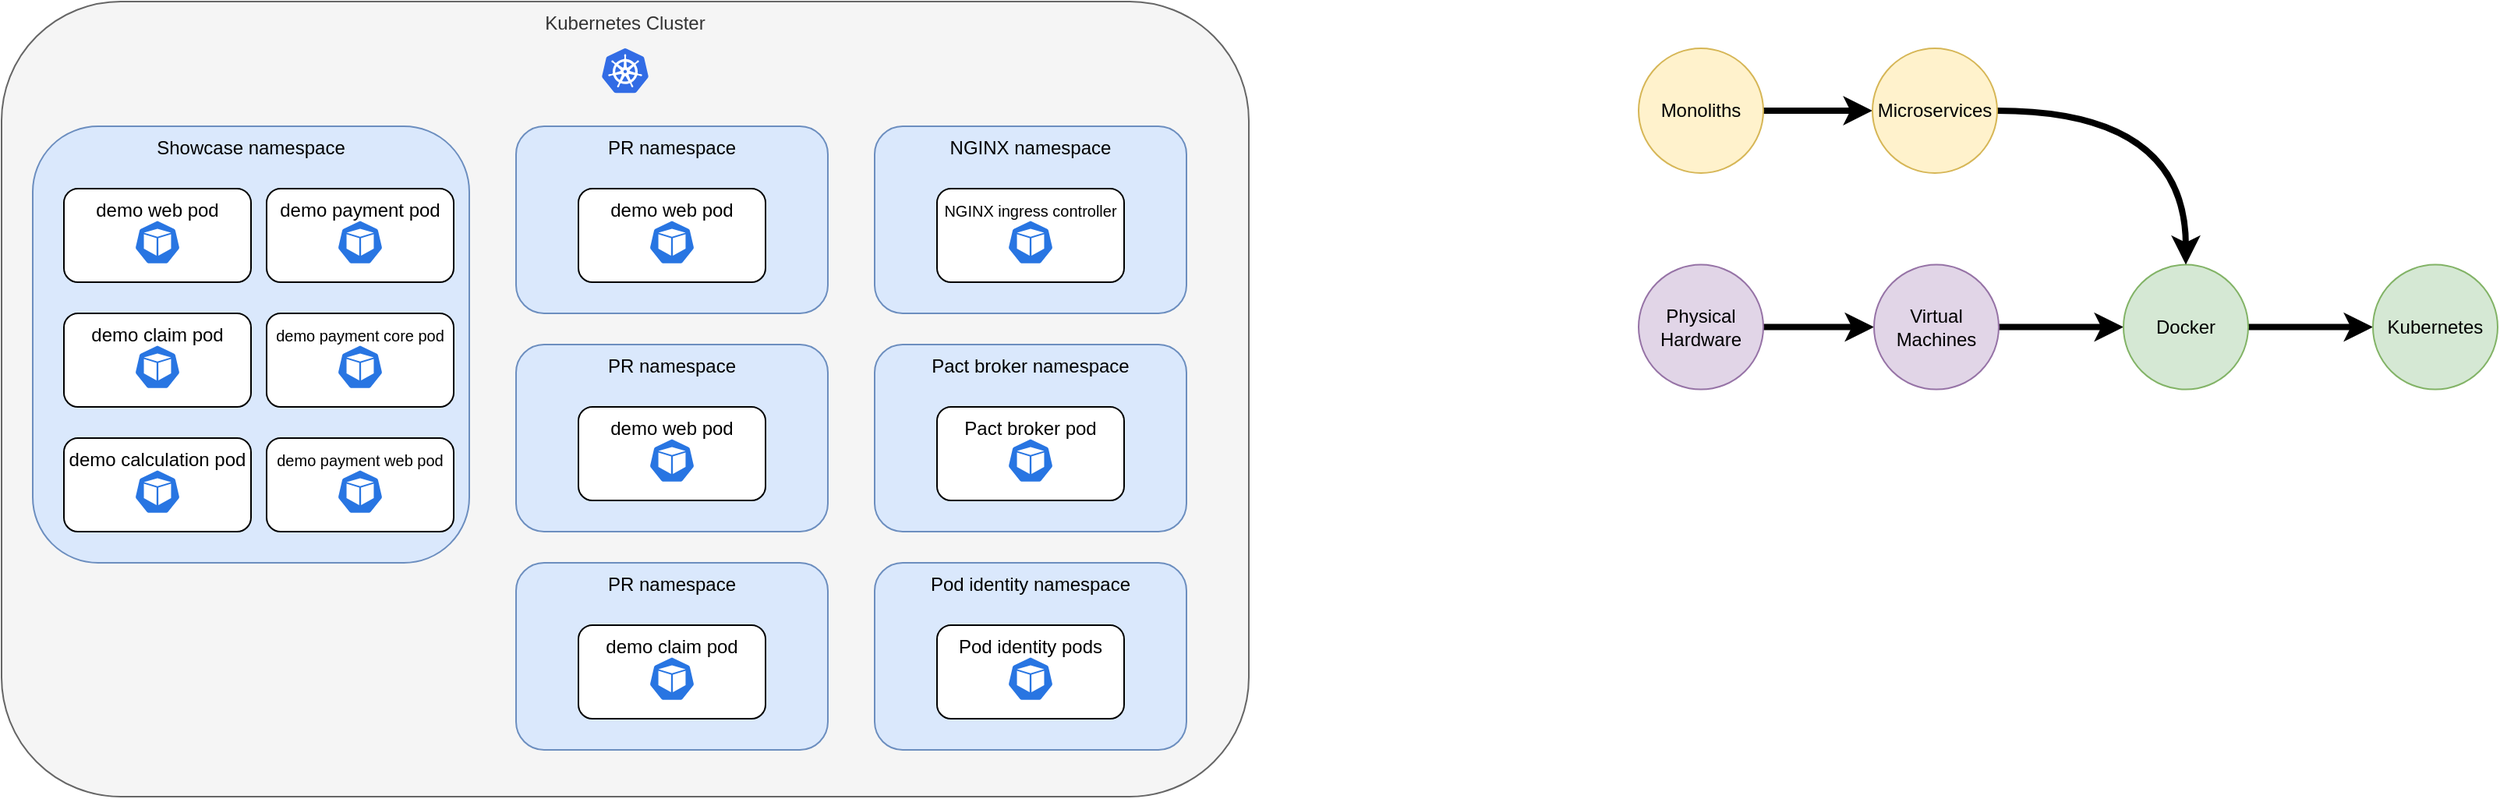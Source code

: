 <mxfile version="13.6.6" type="github">
  <diagram id="bVwzVA2QB-TCneLjOnaE" name="Page-1">
    <mxGraphModel dx="1422" dy="713" grid="1" gridSize="10" guides="1" tooltips="1" connect="1" arrows="1" fold="1" page="1" pageScale="1" pageWidth="827" pageHeight="1169" math="0" shadow="0">
      <root>
        <mxCell id="0" />
        <mxCell id="1" parent="0" />
        <mxCell id="D4DUJ76G0orAwDeF6ANS-1" value="Kubernetes Cluster" style="rounded=1;whiteSpace=wrap;html=1;horizontal=1;verticalAlign=top;fillColor=#f5f5f5;strokeColor=#666666;fontColor=#333333;" parent="1" vertex="1">
          <mxGeometry x="40" y="30" width="800" height="510" as="geometry" />
        </mxCell>
        <mxCell id="D4DUJ76G0orAwDeF6ANS-2" value="Showcase namespace" style="rounded=1;whiteSpace=wrap;html=1;verticalAlign=top;fillColor=#dae8fc;strokeColor=#6c8ebf;" parent="1" vertex="1">
          <mxGeometry x="60" y="110" width="280" height="280" as="geometry" />
        </mxCell>
        <mxCell id="D4DUJ76G0orAwDeF6ANS-3" value="demo web pod" style="rounded=1;whiteSpace=wrap;html=1;verticalAlign=top;" parent="1" vertex="1">
          <mxGeometry x="80" y="150" width="120" height="60" as="geometry" />
        </mxCell>
        <mxCell id="D4DUJ76G0orAwDeF6ANS-4" value="" style="html=1;dashed=0;whitespace=wrap;fillColor=#2875E2;strokeColor=#ffffff;points=[[0.005,0.63,0],[0.1,0.2,0],[0.9,0.2,0],[0.5,0,0],[0.995,0.63,0],[0.72,0.99,0],[0.5,1,0],[0.28,0.99,0]];shape=mxgraph.kubernetes.icon;prIcon=pod;aspect=fixed;" parent="1" vertex="1">
          <mxGeometry x="125" y="170" width="30" height="28.8" as="geometry" />
        </mxCell>
        <mxCell id="D4DUJ76G0orAwDeF6ANS-5" value="" style="aspect=fixed;html=1;points=[];align=center;image;fontSize=12;image=img/lib/mscae/Kubernetes.svg;" parent="1" vertex="1">
          <mxGeometry x="425" y="60" width="30" height="28.8" as="geometry" />
        </mxCell>
        <mxCell id="D4DUJ76G0orAwDeF6ANS-6" value="demo claim pod" style="rounded=1;whiteSpace=wrap;html=1;verticalAlign=top;" parent="1" vertex="1">
          <mxGeometry x="80" y="230" width="120" height="60" as="geometry" />
        </mxCell>
        <mxCell id="D4DUJ76G0orAwDeF6ANS-7" value="" style="html=1;dashed=0;whitespace=wrap;fillColor=#2875E2;strokeColor=#ffffff;points=[[0.005,0.63,0],[0.1,0.2,0],[0.9,0.2,0],[0.5,0,0],[0.995,0.63,0],[0.72,0.99,0],[0.5,1,0],[0.28,0.99,0]];shape=mxgraph.kubernetes.icon;prIcon=pod;aspect=fixed;" parent="1" vertex="1">
          <mxGeometry x="125" y="250" width="30" height="28.8" as="geometry" />
        </mxCell>
        <mxCell id="D4DUJ76G0orAwDeF6ANS-8" value="demo payment pod" style="rounded=1;whiteSpace=wrap;html=1;verticalAlign=top;" parent="1" vertex="1">
          <mxGeometry x="210" y="150" width="120" height="60" as="geometry" />
        </mxCell>
        <mxCell id="D4DUJ76G0orAwDeF6ANS-9" value="" style="html=1;dashed=0;whitespace=wrap;fillColor=#2875E2;strokeColor=#ffffff;points=[[0.005,0.63,0],[0.1,0.2,0],[0.9,0.2,0],[0.5,0,0],[0.995,0.63,0],[0.72,0.99,0],[0.5,1,0],[0.28,0.99,0]];shape=mxgraph.kubernetes.icon;prIcon=pod;aspect=fixed;" parent="1" vertex="1">
          <mxGeometry x="255" y="170" width="30" height="28.8" as="geometry" />
        </mxCell>
        <mxCell id="D4DUJ76G0orAwDeF6ANS-10" value="&lt;font style=&quot;font-size: 10px&quot;&gt;demo payment core pod&lt;/font&gt;" style="rounded=1;whiteSpace=wrap;html=1;verticalAlign=top;" parent="1" vertex="1">
          <mxGeometry x="210" y="230" width="120" height="60" as="geometry" />
        </mxCell>
        <mxCell id="D4DUJ76G0orAwDeF6ANS-11" value="" style="html=1;dashed=0;whitespace=wrap;fillColor=#2875E2;strokeColor=#ffffff;points=[[0.005,0.63,0],[0.1,0.2,0],[0.9,0.2,0],[0.5,0,0],[0.995,0.63,0],[0.72,0.99,0],[0.5,1,0],[0.28,0.99,0]];shape=mxgraph.kubernetes.icon;prIcon=pod;aspect=fixed;" parent="1" vertex="1">
          <mxGeometry x="255" y="250" width="30" height="28.8" as="geometry" />
        </mxCell>
        <mxCell id="D4DUJ76G0orAwDeF6ANS-12" value="&lt;font style=&quot;font-size: 10px&quot;&gt;demo payment web pod&lt;/font&gt;" style="rounded=1;whiteSpace=wrap;html=1;verticalAlign=top;" parent="1" vertex="1">
          <mxGeometry x="210" y="310" width="120" height="60" as="geometry" />
        </mxCell>
        <mxCell id="D4DUJ76G0orAwDeF6ANS-13" value="" style="html=1;dashed=0;whitespace=wrap;fillColor=#2875E2;strokeColor=#ffffff;points=[[0.005,0.63,0],[0.1,0.2,0],[0.9,0.2,0],[0.5,0,0],[0.995,0.63,0],[0.72,0.99,0],[0.5,1,0],[0.28,0.99,0]];shape=mxgraph.kubernetes.icon;prIcon=pod;aspect=fixed;" parent="1" vertex="1">
          <mxGeometry x="255" y="330" width="30" height="28.8" as="geometry" />
        </mxCell>
        <mxCell id="D4DUJ76G0orAwDeF6ANS-14" value="demo calculation pod" style="rounded=1;whiteSpace=wrap;html=1;verticalAlign=top;" parent="1" vertex="1">
          <mxGeometry x="80" y="310" width="120" height="60" as="geometry" />
        </mxCell>
        <mxCell id="D4DUJ76G0orAwDeF6ANS-15" value="" style="html=1;dashed=0;whitespace=wrap;fillColor=#2875E2;strokeColor=#ffffff;points=[[0.005,0.63,0],[0.1,0.2,0],[0.9,0.2,0],[0.5,0,0],[0.995,0.63,0],[0.72,0.99,0],[0.5,1,0],[0.28,0.99,0]];shape=mxgraph.kubernetes.icon;prIcon=pod;aspect=fixed;" parent="1" vertex="1">
          <mxGeometry x="125" y="330" width="30" height="28.8" as="geometry" />
        </mxCell>
        <mxCell id="D4DUJ76G0orAwDeF6ANS-16" value="PR namespace" style="rounded=1;whiteSpace=wrap;html=1;verticalAlign=top;fillColor=#dae8fc;strokeColor=#6c8ebf;" parent="1" vertex="1">
          <mxGeometry x="370" y="110" width="200" height="120" as="geometry" />
        </mxCell>
        <mxCell id="D4DUJ76G0orAwDeF6ANS-17" value="demo web pod" style="rounded=1;whiteSpace=wrap;html=1;verticalAlign=top;" parent="1" vertex="1">
          <mxGeometry x="410" y="150" width="120" height="60" as="geometry" />
        </mxCell>
        <mxCell id="D4DUJ76G0orAwDeF6ANS-18" value="" style="html=1;dashed=0;whitespace=wrap;fillColor=#2875E2;strokeColor=#ffffff;points=[[0.005,0.63,0],[0.1,0.2,0],[0.9,0.2,0],[0.5,0,0],[0.995,0.63,0],[0.72,0.99,0],[0.5,1,0],[0.28,0.99,0]];shape=mxgraph.kubernetes.icon;prIcon=pod;aspect=fixed;" parent="1" vertex="1">
          <mxGeometry x="455" y="170" width="30" height="28.8" as="geometry" />
        </mxCell>
        <mxCell id="D4DUJ76G0orAwDeF6ANS-19" value="PR namespace" style="rounded=1;whiteSpace=wrap;html=1;verticalAlign=top;fillColor=#dae8fc;strokeColor=#6c8ebf;" parent="1" vertex="1">
          <mxGeometry x="370" y="250" width="200" height="120" as="geometry" />
        </mxCell>
        <mxCell id="D4DUJ76G0orAwDeF6ANS-20" value="demo web pod" style="rounded=1;whiteSpace=wrap;html=1;verticalAlign=top;" parent="1" vertex="1">
          <mxGeometry x="410" y="290" width="120" height="60" as="geometry" />
        </mxCell>
        <mxCell id="D4DUJ76G0orAwDeF6ANS-21" value="" style="html=1;dashed=0;whitespace=wrap;fillColor=#2875E2;strokeColor=#ffffff;points=[[0.005,0.63,0],[0.1,0.2,0],[0.9,0.2,0],[0.5,0,0],[0.995,0.63,0],[0.72,0.99,0],[0.5,1,0],[0.28,0.99,0]];shape=mxgraph.kubernetes.icon;prIcon=pod;aspect=fixed;" parent="1" vertex="1">
          <mxGeometry x="455" y="310" width="30" height="28.8" as="geometry" />
        </mxCell>
        <mxCell id="D4DUJ76G0orAwDeF6ANS-22" value="PR namespace" style="rounded=1;whiteSpace=wrap;html=1;verticalAlign=top;fillColor=#dae8fc;strokeColor=#6c8ebf;" parent="1" vertex="1">
          <mxGeometry x="370" y="390" width="200" height="120" as="geometry" />
        </mxCell>
        <mxCell id="D4DUJ76G0orAwDeF6ANS-23" value="demo claim pod" style="rounded=1;whiteSpace=wrap;html=1;verticalAlign=top;" parent="1" vertex="1">
          <mxGeometry x="410" y="430" width="120" height="60" as="geometry" />
        </mxCell>
        <mxCell id="D4DUJ76G0orAwDeF6ANS-24" value="" style="html=1;dashed=0;whitespace=wrap;fillColor=#2875E2;strokeColor=#ffffff;points=[[0.005,0.63,0],[0.1,0.2,0],[0.9,0.2,0],[0.5,0,0],[0.995,0.63,0],[0.72,0.99,0],[0.5,1,0],[0.28,0.99,0]];shape=mxgraph.kubernetes.icon;prIcon=pod;aspect=fixed;" parent="1" vertex="1">
          <mxGeometry x="455" y="450" width="30" height="28.8" as="geometry" />
        </mxCell>
        <mxCell id="D4DUJ76G0orAwDeF6ANS-25" value="NGINX namespace" style="rounded=1;whiteSpace=wrap;html=1;verticalAlign=top;fillColor=#dae8fc;strokeColor=#6c8ebf;" parent="1" vertex="1">
          <mxGeometry x="600" y="110" width="200" height="120" as="geometry" />
        </mxCell>
        <mxCell id="D4DUJ76G0orAwDeF6ANS-26" value="&lt;font style=&quot;font-size: 10px&quot;&gt;NGINX ingress controller&lt;/font&gt;" style="rounded=1;whiteSpace=wrap;html=1;verticalAlign=top;" parent="1" vertex="1">
          <mxGeometry x="640" y="150" width="120" height="60" as="geometry" />
        </mxCell>
        <mxCell id="D4DUJ76G0orAwDeF6ANS-27" value="" style="html=1;dashed=0;whitespace=wrap;fillColor=#2875E2;strokeColor=#ffffff;points=[[0.005,0.63,0],[0.1,0.2,0],[0.9,0.2,0],[0.5,0,0],[0.995,0.63,0],[0.72,0.99,0],[0.5,1,0],[0.28,0.99,0]];shape=mxgraph.kubernetes.icon;prIcon=pod;aspect=fixed;" parent="1" vertex="1">
          <mxGeometry x="685" y="170" width="30" height="28.8" as="geometry" />
        </mxCell>
        <mxCell id="D4DUJ76G0orAwDeF6ANS-35" value="Pact broker namespace" style="rounded=1;whiteSpace=wrap;html=1;verticalAlign=top;fillColor=#dae8fc;strokeColor=#6c8ebf;" parent="1" vertex="1">
          <mxGeometry x="600" y="250" width="200" height="120" as="geometry" />
        </mxCell>
        <mxCell id="D4DUJ76G0orAwDeF6ANS-36" value="Pact broker pod" style="rounded=1;whiteSpace=wrap;html=1;verticalAlign=top;" parent="1" vertex="1">
          <mxGeometry x="640" y="290" width="120" height="60" as="geometry" />
        </mxCell>
        <mxCell id="D4DUJ76G0orAwDeF6ANS-37" value="" style="html=1;dashed=0;whitespace=wrap;fillColor=#2875E2;strokeColor=#ffffff;points=[[0.005,0.63,0],[0.1,0.2,0],[0.9,0.2,0],[0.5,0,0],[0.995,0.63,0],[0.72,0.99,0],[0.5,1,0],[0.28,0.99,0]];shape=mxgraph.kubernetes.icon;prIcon=pod;aspect=fixed;" parent="1" vertex="1">
          <mxGeometry x="685" y="310" width="30" height="28.8" as="geometry" />
        </mxCell>
        <mxCell id="D4DUJ76G0orAwDeF6ANS-41" value="Pod identity namespace" style="rounded=1;whiteSpace=wrap;html=1;verticalAlign=top;fillColor=#dae8fc;strokeColor=#6c8ebf;" parent="1" vertex="1">
          <mxGeometry x="600" y="390" width="200" height="120" as="geometry" />
        </mxCell>
        <mxCell id="D4DUJ76G0orAwDeF6ANS-42" value="Pod identity pods" style="rounded=1;whiteSpace=wrap;html=1;verticalAlign=top;" parent="1" vertex="1">
          <mxGeometry x="640" y="430" width="120" height="60" as="geometry" />
        </mxCell>
        <mxCell id="D4DUJ76G0orAwDeF6ANS-43" value="" style="html=1;dashed=0;whitespace=wrap;fillColor=#2875E2;strokeColor=#ffffff;points=[[0.005,0.63,0],[0.1,0.2,0],[0.9,0.2,0],[0.5,0,0],[0.995,0.63,0],[0.72,0.99,0],[0.5,1,0],[0.28,0.99,0]];shape=mxgraph.kubernetes.icon;prIcon=pod;aspect=fixed;" parent="1" vertex="1">
          <mxGeometry x="685" y="450" width="30" height="28.8" as="geometry" />
        </mxCell>
        <mxCell id="5cPNlVaCanLQCvZLbyMY-3" value="" style="edgeStyle=orthogonalEdgeStyle;rounded=0;orthogonalLoop=1;jettySize=auto;html=1;curved=1;strokeWidth=4;" edge="1" parent="1" source="5cPNlVaCanLQCvZLbyMY-1" target="5cPNlVaCanLQCvZLbyMY-2">
          <mxGeometry relative="1" as="geometry" />
        </mxCell>
        <mxCell id="5cPNlVaCanLQCvZLbyMY-1" value="Physical Hardware" style="ellipse;whiteSpace=wrap;html=1;aspect=fixed;fillColor=#e1d5e7;strokeColor=#9673a6;" vertex="1" parent="1">
          <mxGeometry x="1090" y="198.8" width="80" height="80" as="geometry" />
        </mxCell>
        <mxCell id="5cPNlVaCanLQCvZLbyMY-5" value="" style="edgeStyle=orthogonalEdgeStyle;rounded=0;orthogonalLoop=1;jettySize=auto;html=1;curved=1;strokeWidth=4;" edge="1" parent="1" source="5cPNlVaCanLQCvZLbyMY-2" target="5cPNlVaCanLQCvZLbyMY-4">
          <mxGeometry relative="1" as="geometry" />
        </mxCell>
        <mxCell id="5cPNlVaCanLQCvZLbyMY-2" value="Virtual Machines" style="ellipse;whiteSpace=wrap;html=1;aspect=fixed;fillColor=#e1d5e7;strokeColor=#9673a6;" vertex="1" parent="1">
          <mxGeometry x="1241" y="198.8" width="80" height="80" as="geometry" />
        </mxCell>
        <mxCell id="5cPNlVaCanLQCvZLbyMY-7" value="" style="edgeStyle=orthogonalEdgeStyle;rounded=0;orthogonalLoop=1;jettySize=auto;html=1;curved=1;strokeWidth=4;" edge="1" parent="1" source="5cPNlVaCanLQCvZLbyMY-4" target="5cPNlVaCanLQCvZLbyMY-6">
          <mxGeometry relative="1" as="geometry" />
        </mxCell>
        <mxCell id="5cPNlVaCanLQCvZLbyMY-4" value="Docker" style="ellipse;whiteSpace=wrap;html=1;aspect=fixed;fillColor=#d5e8d4;strokeColor=#82b366;" vertex="1" parent="1">
          <mxGeometry x="1401" y="198.8" width="80" height="80" as="geometry" />
        </mxCell>
        <mxCell id="5cPNlVaCanLQCvZLbyMY-6" value="Kubernetes" style="ellipse;whiteSpace=wrap;html=1;aspect=fixed;fillColor=#d5e8d4;strokeColor=#82b366;" vertex="1" parent="1">
          <mxGeometry x="1561" y="198.8" width="80" height="80" as="geometry" />
        </mxCell>
        <mxCell id="5cPNlVaCanLQCvZLbyMY-10" value="" style="edgeStyle=orthogonalEdgeStyle;rounded=0;orthogonalLoop=1;jettySize=auto;html=1;curved=1;strokeWidth=4;" edge="1" parent="1" source="5cPNlVaCanLQCvZLbyMY-8" target="5cPNlVaCanLQCvZLbyMY-9">
          <mxGeometry relative="1" as="geometry" />
        </mxCell>
        <mxCell id="5cPNlVaCanLQCvZLbyMY-8" value="Monoliths" style="ellipse;whiteSpace=wrap;html=1;aspect=fixed;fillColor=#fff2cc;strokeColor=#d6b656;" vertex="1" parent="1">
          <mxGeometry x="1090" y="60" width="80" height="80" as="geometry" />
        </mxCell>
        <mxCell id="5cPNlVaCanLQCvZLbyMY-11" style="edgeStyle=orthogonalEdgeStyle;rounded=0;orthogonalLoop=1;jettySize=auto;html=1;entryX=0.5;entryY=0;entryDx=0;entryDy=0;curved=1;strokeWidth=4;" edge="1" parent="1" source="5cPNlVaCanLQCvZLbyMY-9" target="5cPNlVaCanLQCvZLbyMY-4">
          <mxGeometry relative="1" as="geometry" />
        </mxCell>
        <mxCell id="5cPNlVaCanLQCvZLbyMY-9" value="Microservices" style="ellipse;whiteSpace=wrap;html=1;aspect=fixed;fillColor=#fff2cc;strokeColor=#d6b656;" vertex="1" parent="1">
          <mxGeometry x="1240" y="60" width="80" height="80" as="geometry" />
        </mxCell>
      </root>
    </mxGraphModel>
  </diagram>
</mxfile>
